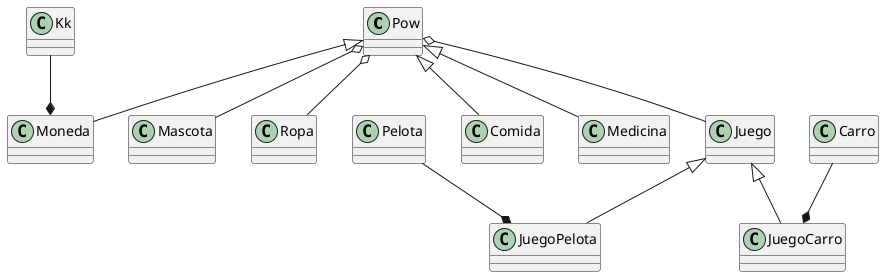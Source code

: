 @startuml pow 

class Pow
class Moneda
class Juego
class JuegoPelota
class JuegoCarro
class Pelota
class Kk
class Comida
class Medicina
class Carro
class Mascota
class Ropa


Pow o-- Juego
Pow o-- Ropa
Pow o-- Mascota


Juego <|-- JuegoPelota
Juego <|-- JuegoCarro
Pow <|-- Medicina
Pow <|-- Comida
Pow <|-- Moneda

Pelota --* JuegoPelota
Carro --* JuegoCarro
Kk --* Moneda




@enduml